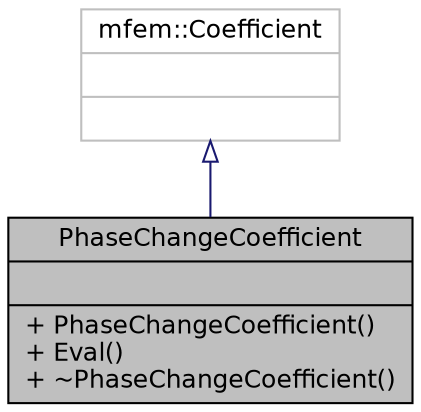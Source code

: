 digraph "PhaseChangeCoefficient"
{
  bgcolor="transparent";
  edge [fontname="Helvetica",fontsize="12",labelfontname="Helvetica",labelfontsize="12"];
  node [fontname="Helvetica",fontsize="12",shape=record];
  Node2 [label="{PhaseChangeCoefficient\n||+ PhaseChangeCoefficient()\l+ Eval()\l+ ~PhaseChangeCoefficient()\l}",height=0.2,width=0.4,color="black", fillcolor="grey75", style="filled", fontcolor="black"];
  Node3 -> Node2 [dir="back",color="midnightblue",fontsize="12",style="solid",arrowtail="onormal"];
  Node3 [label="{mfem::Coefficient\n||}",height=0.2,width=0.4,color="grey75"];
}
